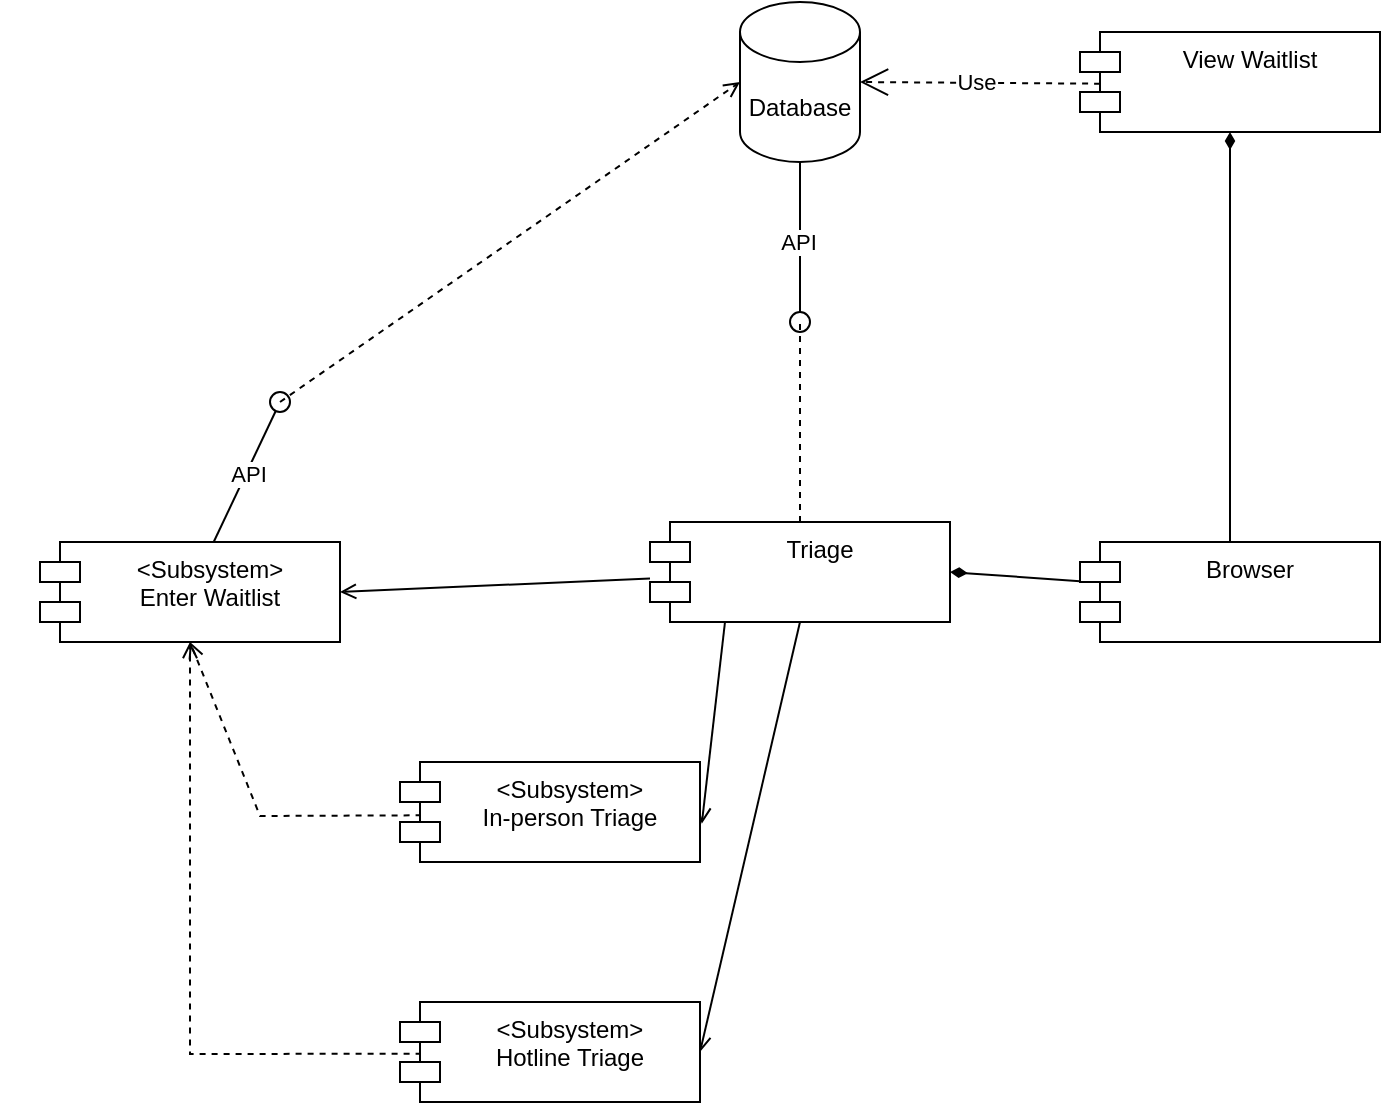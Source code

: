 <mxfile version="22.0.2" type="github">
  <diagram name="Page-1" id="wHn78Pd1td9nmhgm9uOF">
    <mxGraphModel dx="1434" dy="756" grid="1" gridSize="10" guides="1" tooltips="1" connect="1" arrows="1" fold="1" page="1" pageScale="1" pageWidth="850" pageHeight="1100" math="0" shadow="0">
      <root>
        <mxCell id="0" />
        <mxCell id="1" parent="0" />
        <mxCell id="BX8NHJcZNSu14wdrrb0v-2" value="&lt;div&gt;View Waitlist&lt;/div&gt;" style="shape=module;align=left;spacingLeft=20;align=center;verticalAlign=top;whiteSpace=wrap;html=1;" vertex="1" parent="1">
          <mxGeometry x="630" y="105" width="150" height="50" as="geometry" />
        </mxCell>
        <mxCell id="BX8NHJcZNSu14wdrrb0v-23" style="rounded=0;orthogonalLoop=1;jettySize=auto;html=1;entryX=1;entryY=0.5;entryDx=0;entryDy=0;endArrow=open;endFill=0;" edge="1" parent="1" source="BX8NHJcZNSu14wdrrb0v-12" target="BX8NHJcZNSu14wdrrb0v-18">
          <mxGeometry relative="1" as="geometry" />
        </mxCell>
        <mxCell id="BX8NHJcZNSu14wdrrb0v-24" style="rounded=0;orthogonalLoop=1;jettySize=auto;html=1;exitX=0.5;exitY=1;exitDx=0;exitDy=0;entryX=1;entryY=0.5;entryDx=0;entryDy=0;endArrow=open;endFill=0;" edge="1" parent="1" source="BX8NHJcZNSu14wdrrb0v-12" target="BX8NHJcZNSu14wdrrb0v-20">
          <mxGeometry relative="1" as="geometry" />
        </mxCell>
        <mxCell id="BX8NHJcZNSu14wdrrb0v-27" style="rounded=0;orthogonalLoop=1;jettySize=auto;html=1;exitX=0.25;exitY=1;exitDx=0;exitDy=0;entryX=1.006;entryY=0.617;entryDx=0;entryDy=0;entryPerimeter=0;endArrow=open;endFill=0;" edge="1" parent="1" source="BX8NHJcZNSu14wdrrb0v-12" target="BX8NHJcZNSu14wdrrb0v-21">
          <mxGeometry relative="1" as="geometry" />
        </mxCell>
        <mxCell id="BX8NHJcZNSu14wdrrb0v-12" value="&lt;div&gt;Triage&lt;/div&gt;" style="shape=module;align=left;spacingLeft=20;align=center;verticalAlign=top;whiteSpace=wrap;html=1;" vertex="1" parent="1">
          <mxGeometry x="415" y="350" width="150" height="50" as="geometry" />
        </mxCell>
        <mxCell id="BX8NHJcZNSu14wdrrb0v-13" value="Database" style="shape=cylinder3;whiteSpace=wrap;html=1;boundedLbl=1;backgroundOutline=1;size=15;" vertex="1" parent="1">
          <mxGeometry x="460" y="90" width="60" height="80" as="geometry" />
        </mxCell>
        <mxCell id="BX8NHJcZNSu14wdrrb0v-15" value="Use" style="endArrow=open;endSize=12;dashed=1;html=1;rounded=0;exitX=0.067;exitY=0.517;exitDx=0;exitDy=0;exitPerimeter=0;" edge="1" parent="1" source="BX8NHJcZNSu14wdrrb0v-2">
          <mxGeometry x="0.029" width="160" relative="1" as="geometry">
            <mxPoint x="660" y="130" as="sourcePoint" />
            <mxPoint x="520" y="130" as="targetPoint" />
            <mxPoint as="offset" />
          </mxGeometry>
        </mxCell>
        <mxCell id="BX8NHJcZNSu14wdrrb0v-18" value="&amp;lt;Subsystem&amp;gt;&lt;div&gt;Enter Waitlist&lt;br&gt;&lt;/div&gt;" style="shape=module;align=left;spacingLeft=20;align=center;verticalAlign=top;whiteSpace=wrap;html=1;" vertex="1" parent="1">
          <mxGeometry x="110" y="360" width="150" height="50" as="geometry" />
        </mxCell>
        <mxCell id="BX8NHJcZNSu14wdrrb0v-43" style="rounded=0;orthogonalLoop=1;jettySize=auto;html=1;entryX=0.5;entryY=1;entryDx=0;entryDy=0;dashed=1;exitX=0.072;exitY=0.517;exitDx=0;exitDy=0;exitPerimeter=0;endArrow=open;endFill=0;" edge="1" parent="1" source="BX8NHJcZNSu14wdrrb0v-20" target="BX8NHJcZNSu14wdrrb0v-18">
          <mxGeometry relative="1" as="geometry">
            <Array as="points">
              <mxPoint x="185" y="616" />
            </Array>
          </mxGeometry>
        </mxCell>
        <mxCell id="BX8NHJcZNSu14wdrrb0v-20" value="&amp;lt;Subsystem&amp;gt;&lt;div&gt;Hotline Triage&lt;br&gt;&lt;/div&gt;&lt;div&gt;&lt;br&gt;&lt;/div&gt;" style="shape=module;align=left;spacingLeft=20;align=center;verticalAlign=top;whiteSpace=wrap;html=1;" vertex="1" parent="1">
          <mxGeometry x="290" y="590" width="150" height="50" as="geometry" />
        </mxCell>
        <mxCell id="BX8NHJcZNSu14wdrrb0v-42" style="rounded=0;orthogonalLoop=1;jettySize=auto;html=1;entryX=0.5;entryY=1;entryDx=0;entryDy=0;dashed=1;exitX=0.072;exitY=0.533;exitDx=0;exitDy=0;exitPerimeter=0;endArrow=open;endFill=0;" edge="1" parent="1" source="BX8NHJcZNSu14wdrrb0v-21" target="BX8NHJcZNSu14wdrrb0v-18">
          <mxGeometry relative="1" as="geometry">
            <Array as="points">
              <mxPoint x="220" y="497" />
            </Array>
          </mxGeometry>
        </mxCell>
        <mxCell id="BX8NHJcZNSu14wdrrb0v-21" value="&amp;lt;Subsystem&amp;gt;&lt;div&gt;In-person Triage&lt;br&gt;&lt;/div&gt;" style="shape=module;align=left;spacingLeft=20;align=center;verticalAlign=top;whiteSpace=wrap;html=1;" vertex="1" parent="1">
          <mxGeometry x="290" y="470" width="150" height="50" as="geometry" />
        </mxCell>
        <mxCell id="BX8NHJcZNSu14wdrrb0v-29" value="" style="ellipse;whiteSpace=wrap;html=1;align=center;aspect=fixed;fillColor=none;strokeColor=none;resizable=0;perimeter=centerPerimeter;rotatable=0;allowArrows=0;points=[];outlineConnect=1;" vertex="1" parent="1">
          <mxGeometry x="90" y="320" width="10" height="10" as="geometry" />
        </mxCell>
        <mxCell id="BX8NHJcZNSu14wdrrb0v-32" value="" style="ellipse;whiteSpace=wrap;html=1;align=center;aspect=fixed;fillColor=none;strokeColor=none;resizable=0;perimeter=centerPerimeter;rotatable=0;allowArrows=0;points=[];outlineConnect=1;" vertex="1" parent="1">
          <mxGeometry x="140" y="280" width="10" height="10" as="geometry" />
        </mxCell>
        <mxCell id="BX8NHJcZNSu14wdrrb0v-33" style="rounded=0;orthogonalLoop=1;jettySize=auto;html=1;entryX=0;entryY=0.5;entryDx=0;entryDy=0;entryPerimeter=0;endArrow=open;endFill=0;dashed=1;" edge="1" parent="1" target="BX8NHJcZNSu14wdrrb0v-13">
          <mxGeometry relative="1" as="geometry">
            <mxPoint x="230" y="290" as="sourcePoint" />
            <mxPoint x="150" y="280" as="targetPoint" />
          </mxGeometry>
        </mxCell>
        <mxCell id="BX8NHJcZNSu14wdrrb0v-31" value="" style="rounded=0;orthogonalLoop=1;jettySize=auto;html=1;endArrow=oval;endFill=0;sketch=0;sourcePerimeterSpacing=0;targetPerimeterSpacing=0;endSize=10;" edge="1" parent="1" source="BX8NHJcZNSu14wdrrb0v-18">
          <mxGeometry relative="1" as="geometry">
            <mxPoint x="110" y="255" as="sourcePoint" />
            <mxPoint x="230" y="290" as="targetPoint" />
          </mxGeometry>
        </mxCell>
        <mxCell id="BX8NHJcZNSu14wdrrb0v-36" value="&lt;div&gt;API&lt;/div&gt;" style="edgeLabel;html=1;align=center;verticalAlign=middle;resizable=0;points=[];" vertex="1" connectable="0" parent="BX8NHJcZNSu14wdrrb0v-31">
          <mxGeometry x="-0.008" y="-1" relative="1" as="geometry">
            <mxPoint as="offset" />
          </mxGeometry>
        </mxCell>
        <mxCell id="BX8NHJcZNSu14wdrrb0v-38" style="rounded=0;orthogonalLoop=1;jettySize=auto;html=1;dashed=1;endArrow=none;endFill=0;" edge="1" parent="1" source="BX8NHJcZNSu14wdrrb0v-12">
          <mxGeometry relative="1" as="geometry">
            <mxPoint x="490" y="250" as="targetPoint" />
          </mxGeometry>
        </mxCell>
        <mxCell id="BX8NHJcZNSu14wdrrb0v-45" style="rounded=0;orthogonalLoop=1;jettySize=auto;html=1;entryX=0.5;entryY=1;entryDx=0;entryDy=0;endArrow=diamondThin;endFill=1;exitX=0.5;exitY=0;exitDx=0;exitDy=0;" edge="1" parent="1" source="BX8NHJcZNSu14wdrrb0v-44" target="BX8NHJcZNSu14wdrrb0v-2">
          <mxGeometry relative="1" as="geometry">
            <mxPoint x="918.387" y="260" as="sourcePoint" />
          </mxGeometry>
        </mxCell>
        <mxCell id="BX8NHJcZNSu14wdrrb0v-46" style="rounded=0;orthogonalLoop=1;jettySize=auto;html=1;entryX=1;entryY=0.5;entryDx=0;entryDy=0;endArrow=diamondThin;endFill=1;" edge="1" parent="1" source="BX8NHJcZNSu14wdrrb0v-44" target="BX8NHJcZNSu14wdrrb0v-12">
          <mxGeometry relative="1" as="geometry" />
        </mxCell>
        <mxCell id="BX8NHJcZNSu14wdrrb0v-44" value="Browser" style="shape=module;align=left;spacingLeft=20;align=center;verticalAlign=top;whiteSpace=wrap;html=1;" vertex="1" parent="1">
          <mxGeometry x="630" y="360" width="150" height="50" as="geometry" />
        </mxCell>
        <mxCell id="BX8NHJcZNSu14wdrrb0v-49" value="" style="rounded=0;orthogonalLoop=1;jettySize=auto;html=1;endArrow=oval;endFill=0;sketch=0;sourcePerimeterSpacing=0;targetPerimeterSpacing=0;endSize=10;exitX=0.5;exitY=1;exitDx=0;exitDy=0;exitPerimeter=0;" edge="1" parent="1" source="BX8NHJcZNSu14wdrrb0v-13">
          <mxGeometry relative="1" as="geometry">
            <mxPoint x="207" y="370" as="sourcePoint" />
            <mxPoint x="490" y="250" as="targetPoint" />
          </mxGeometry>
        </mxCell>
        <mxCell id="BX8NHJcZNSu14wdrrb0v-50" value="&lt;div&gt;API&lt;/div&gt;" style="edgeLabel;html=1;align=center;verticalAlign=middle;resizable=0;points=[];" vertex="1" connectable="0" parent="BX8NHJcZNSu14wdrrb0v-49">
          <mxGeometry x="-0.008" y="-1" relative="1" as="geometry">
            <mxPoint as="offset" />
          </mxGeometry>
        </mxCell>
      </root>
    </mxGraphModel>
  </diagram>
</mxfile>
